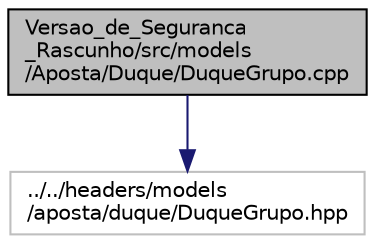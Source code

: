 digraph "Versao_de_Seguranca_Rascunho/src/models/Aposta/Duque/DuqueGrupo.cpp"
{
 // LATEX_PDF_SIZE
  edge [fontname="Helvetica",fontsize="10",labelfontname="Helvetica",labelfontsize="10"];
  node [fontname="Helvetica",fontsize="10",shape=record];
  Node1 [label="Versao_de_Seguranca\l_Rascunho/src/models\l/Aposta/Duque/DuqueGrupo.cpp",height=0.2,width=0.4,color="black", fillcolor="grey75", style="filled", fontcolor="black",tooltip=" "];
  Node1 -> Node2 [color="midnightblue",fontsize="10",style="solid",fontname="Helvetica"];
  Node2 [label="../../headers/models\l/aposta/duque/DuqueGrupo.hpp",height=0.2,width=0.4,color="grey75", fillcolor="white", style="filled",tooltip=" "];
}
